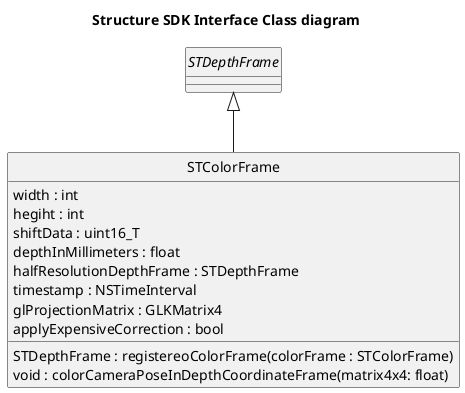 @startuml
skinparam style strictuml
title Structure SDK Interface Class diagram

class STColorFrame {
    width : int
    hegiht : int
    shiftData : uint16_T
    depthInMillimeters : float
    halfResolutionDepthFrame : STDepthFrame
    timestamp : NSTimeInterval
    glProjectionMatrix : GLKMatrix4
    applyExpensiveCorrection : bool
    STDepthFrame : registereoColorFrame(colorFrame : STColorFrame)
    void : colorCameraPoseInDepthCoordinateFrame(matrix4x4: float)
}

interface STDepthFrame {
    
}

STDepthFrame <|-down- STColorFrame

@enduml
